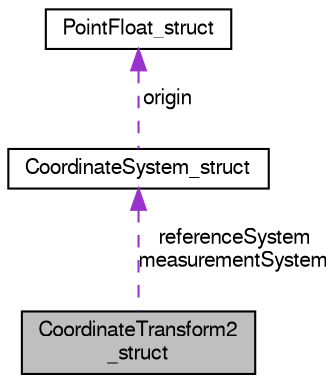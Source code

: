 digraph "CoordinateTransform2_struct"
{
  bgcolor="transparent";
  edge [fontname="FreeSans",fontsize="10",labelfontname="FreeSans",labelfontsize="10"];
  node [fontname="FreeSans",fontsize="10",shape=record];
  Node1 [label="CoordinateTransform2\l_struct",height=0.2,width=0.4,color="black", fillcolor="grey75", style="filled" fontcolor="black"];
  Node2 -> Node1 [dir="back",color="darkorchid3",fontsize="10",style="dashed",label=" referenceSystem\nmeasurementSystem" ,fontname="FreeSans"];
  Node2 [label="CoordinateSystem_struct",height=0.2,width=0.4,color="black",URL="$struct_coordinate_system__struct.html"];
  Node3 -> Node2 [dir="back",color="darkorchid3",fontsize="10",style="dashed",label=" origin" ,fontname="FreeSans"];
  Node3 [label="PointFloat_struct",height=0.2,width=0.4,color="black",URL="$struct_point_float__struct.html"];
}
